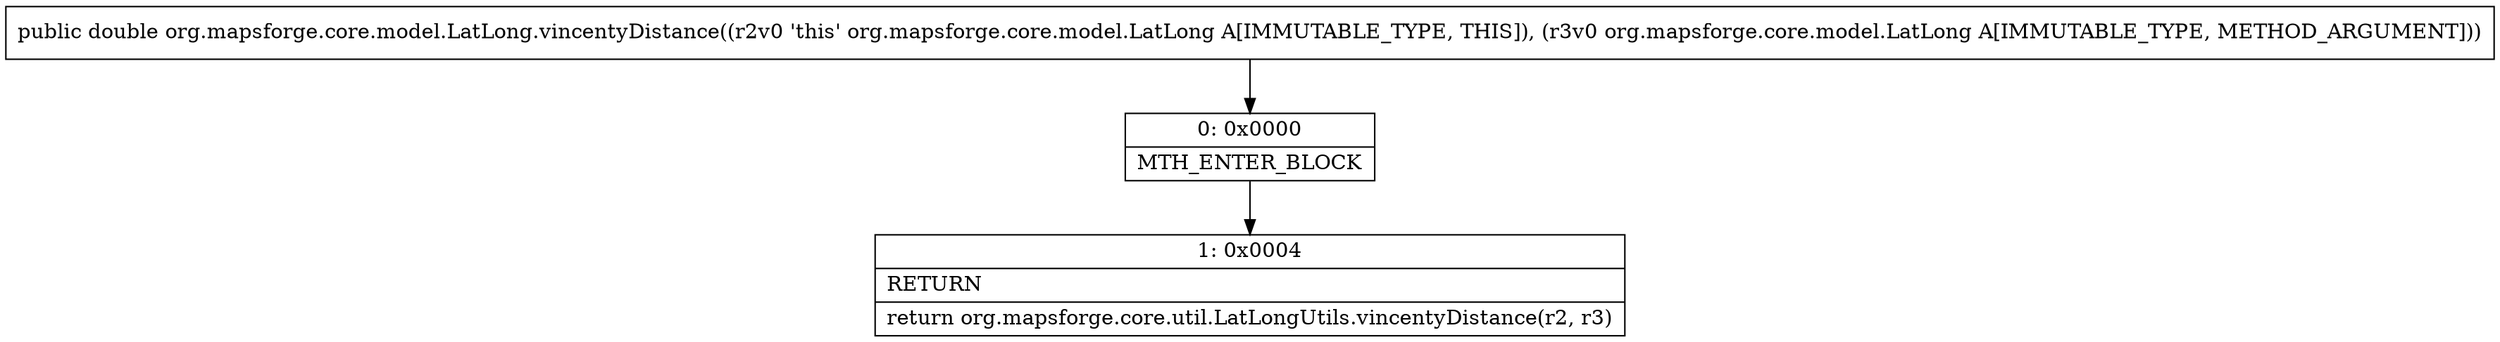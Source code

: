 digraph "CFG fororg.mapsforge.core.model.LatLong.vincentyDistance(Lorg\/mapsforge\/core\/model\/LatLong;)D" {
Node_0 [shape=record,label="{0\:\ 0x0000|MTH_ENTER_BLOCK\l}"];
Node_1 [shape=record,label="{1\:\ 0x0004|RETURN\l|return org.mapsforge.core.util.LatLongUtils.vincentyDistance(r2, r3)\l}"];
MethodNode[shape=record,label="{public double org.mapsforge.core.model.LatLong.vincentyDistance((r2v0 'this' org.mapsforge.core.model.LatLong A[IMMUTABLE_TYPE, THIS]), (r3v0 org.mapsforge.core.model.LatLong A[IMMUTABLE_TYPE, METHOD_ARGUMENT])) }"];
MethodNode -> Node_0;
Node_0 -> Node_1;
}

